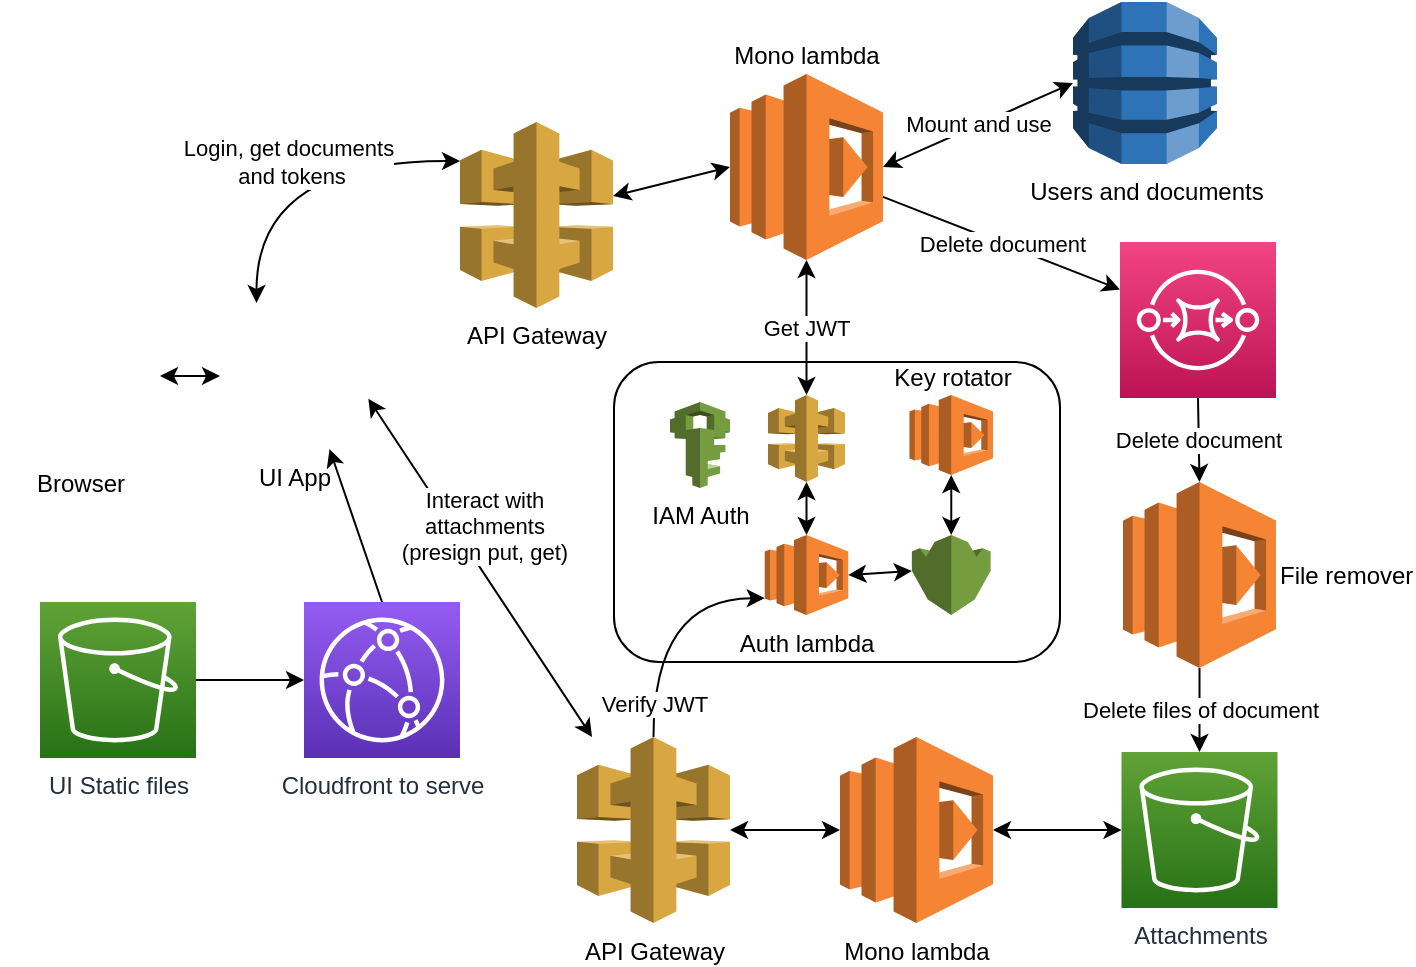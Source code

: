 <mxfile version="14.2.3" type="device"><diagram id="4nD24kyhNnZfybOpgB32" name="Page-1"><mxGraphModel dx="655" dy="360" grid="1" gridSize="10" guides="1" tooltips="1" connect="1" arrows="1" fold="1" page="1" pageScale="1" pageWidth="1169" pageHeight="827" math="0" shadow="0"><root><mxCell id="0"/><mxCell id="1" parent="0"/><mxCell id="bThmeE2XEwV2gDHUvzQi-59" value="" style="rounded=1;whiteSpace=wrap;html=1;align=center;fillColor=none;" vertex="1" parent="1"><mxGeometry x="317" y="200" width="223" height="150" as="geometry"/></mxCell><mxCell id="bThmeE2XEwV2gDHUvzQi-26" value="Mount and use" style="edgeStyle=none;rounded=0;orthogonalLoop=1;jettySize=auto;html=1;startArrow=classic;startFill=1;exitX=1;exitY=0.5;exitDx=0;exitDy=0;exitPerimeter=0;entryX=0;entryY=0.5;entryDx=0;entryDy=0;entryPerimeter=0;" edge="1" parent="1" source="bThmeE2XEwV2gDHUvzQi-2" target="bThmeE2XEwV2gDHUvzQi-29"><mxGeometry relative="1" as="geometry"><mxPoint x="550" y="191.5" as="targetPoint"/></mxGeometry></mxCell><mxCell id="bThmeE2XEwV2gDHUvzQi-47" value="Get JWT" style="rounded=0;orthogonalLoop=1;jettySize=auto;html=1;startArrow=classic;startFill=1;" edge="1" parent="1" source="bThmeE2XEwV2gDHUvzQi-2" target="bThmeE2XEwV2gDHUvzQi-55"><mxGeometry relative="1" as="geometry"/></mxCell><mxCell id="bThmeE2XEwV2gDHUvzQi-2" value="Mono lambda" style="outlineConnect=0;dashed=0;verticalLabelPosition=top;verticalAlign=bottom;align=center;html=1;shape=mxgraph.aws3.lambda;fillColor=#F58534;gradientColor=none;labelPosition=center;" vertex="1" parent="1"><mxGeometry x="375" y="56" width="76.5" height="93" as="geometry"/></mxCell><mxCell id="bThmeE2XEwV2gDHUvzQi-4" style="rounded=0;orthogonalLoop=1;jettySize=auto;html=1;entryX=0;entryY=0.5;entryDx=0;entryDy=0;entryPerimeter=0;startArrow=classic;startFill=1;" edge="1" parent="1" source="bThmeE2XEwV2gDHUvzQi-3" target="bThmeE2XEwV2gDHUvzQi-2"><mxGeometry relative="1" as="geometry"/></mxCell><mxCell id="bThmeE2XEwV2gDHUvzQi-7" style="edgeStyle=none;rounded=0;orthogonalLoop=1;jettySize=auto;html=1;entryX=1;entryY=0.5;entryDx=0;entryDy=0;startArrow=classic;startFill=1;exitX=0;exitY=0.5;exitDx=0;exitDy=0;" edge="1" parent="1" source="bThmeE2XEwV2gDHUvzQi-37" target="bThmeE2XEwV2gDHUvzQi-36"><mxGeometry relative="1" as="geometry"/></mxCell><mxCell id="bThmeE2XEwV2gDHUvzQi-3" value="API Gateway" style="outlineConnect=0;dashed=0;verticalLabelPosition=bottom;verticalAlign=top;align=center;html=1;shape=mxgraph.aws3.api_gateway;fillColor=#D9A741;gradientColor=none;" vertex="1" parent="1"><mxGeometry x="240" y="80" width="76.5" height="93" as="geometry"/></mxCell><mxCell id="bThmeE2XEwV2gDHUvzQi-19" value="Attachments" style="points=[[0,0,0],[0.25,0,0],[0.5,0,0],[0.75,0,0],[1,0,0],[0,1,0],[0.25,1,0],[0.5,1,0],[0.75,1,0],[1,1,0],[0,0.25,0],[0,0.5,0],[0,0.75,0],[1,0.25,0],[1,0.5,0],[1,0.75,0]];outlineConnect=0;fontColor=#232F3E;gradientColor=#60A337;gradientDirection=north;fillColor=#277116;strokeColor=#ffffff;dashed=0;verticalLabelPosition=bottom;verticalAlign=top;align=center;html=1;fontSize=12;fontStyle=0;aspect=fixed;shape=mxgraph.aws4.resourceIcon;resIcon=mxgraph.aws4.s3;" vertex="1" parent="1"><mxGeometry x="570.75" y="395" width="78" height="78" as="geometry"/></mxCell><mxCell id="bThmeE2XEwV2gDHUvzQi-29" value="Users and documents" style="outlineConnect=0;dashed=0;verticalLabelPosition=bottom;verticalAlign=top;align=center;html=1;shape=mxgraph.aws3.dynamo_db;fillColor=#2E73B8;gradientColor=none;" vertex="1" parent="1"><mxGeometry x="546.5" y="20" width="72" height="81" as="geometry"/></mxCell><mxCell id="bThmeE2XEwV2gDHUvzQi-32" value="Cloudfront to serve" style="points=[[0,0,0],[0.25,0,0],[0.5,0,0],[0.75,0,0],[1,0,0],[0,1,0],[0.25,1,0],[0.5,1,0],[0.75,1,0],[1,1,0],[0,0.25,0],[0,0.5,0],[0,0.75,0],[1,0.25,0],[1,0.5,0],[1,0.75,0]];outlineConnect=0;fontColor=#232F3E;gradientColor=#945DF2;gradientDirection=north;fillColor=#5A30B5;strokeColor=#ffffff;dashed=0;verticalLabelPosition=bottom;verticalAlign=top;align=center;html=1;fontSize=12;fontStyle=0;aspect=fixed;shape=mxgraph.aws4.resourceIcon;resIcon=mxgraph.aws4.cloudfront;" vertex="1" parent="1"><mxGeometry x="162" y="320" width="78" height="78" as="geometry"/></mxCell><mxCell id="bThmeE2XEwV2gDHUvzQi-33" value="UI Static files" style="points=[[0,0,0],[0.25,0,0],[0.5,0,0],[0.75,0,0],[1,0,0],[0,1,0],[0.25,1,0],[0.5,1,0],[0.75,1,0],[1,1,0],[0,0.25,0],[0,0.5,0],[0,0.75,0],[1,0.25,0],[1,0.5,0],[1,0.75,0]];outlineConnect=0;fontColor=#232F3E;gradientColor=#60A337;gradientDirection=north;fillColor=#277116;strokeColor=#ffffff;dashed=0;verticalLabelPosition=bottom;verticalAlign=top;align=center;html=1;fontSize=12;fontStyle=0;aspect=fixed;shape=mxgraph.aws4.resourceIcon;resIcon=mxgraph.aws4.s3;" vertex="1" parent="1"><mxGeometry x="30" y="320" width="78" height="78" as="geometry"/></mxCell><mxCell id="bThmeE2XEwV2gDHUvzQi-36" value="Browser" style="shape=image;html=1;verticalAlign=top;verticalLabelPosition=bottom;labelBackgroundColor=#ffffff;imageAspect=0;aspect=fixed;image=https://cdn1.iconfinder.com/data/icons/all_google_icons_symbols_by_carlosjj-du/128/chromium.png;align=center;" vertex="1" parent="1"><mxGeometry x="10" y="167" width="80" height="80" as="geometry"/></mxCell><mxCell id="bThmeE2XEwV2gDHUvzQi-37" value="UI App" style="shape=image;html=1;verticalAlign=top;verticalLabelPosition=bottom;labelBackgroundColor=#ffffff;imageAspect=0;aspect=fixed;image=https://cdn4.iconfinder.com/data/icons/logos-and-brands/512/367_Vuejs_logo-128.png;align=center;" vertex="1" parent="1"><mxGeometry x="120" y="170.5" width="73" height="73" as="geometry"/></mxCell><mxCell id="bThmeE2XEwV2gDHUvzQi-38" value="Login, get documents&lt;br&gt;&amp;nbsp;and&amp;nbsp;tokens" style="rounded=0;orthogonalLoop=1;jettySize=auto;html=1;edgeStyle=orthogonalEdgeStyle;curved=1;exitX=0.25;exitY=0;exitDx=0;exitDy=0;entryX=0;entryY=0.21;entryDx=0;entryDy=0;entryPerimeter=0;startArrow=classic;startFill=1;" edge="1" parent="1" source="bThmeE2XEwV2gDHUvzQi-37" target="bThmeE2XEwV2gDHUvzQi-3"><mxGeometry relative="1" as="geometry"><mxPoint x="120" y="126.08" as="sourcePoint"/><mxPoint x="178.5" y="126.08" as="targetPoint"/></mxGeometry></mxCell><mxCell id="bThmeE2XEwV2gDHUvzQi-39" style="rounded=0;orthogonalLoop=1;jettySize=auto;html=1;entryX=0.75;entryY=1;entryDx=0;entryDy=0;exitX=0.5;exitY=0;exitDx=0;exitDy=0;exitPerimeter=0;" edge="1" parent="1" source="bThmeE2XEwV2gDHUvzQi-32" target="bThmeE2XEwV2gDHUvzQi-37"><mxGeometry relative="1" as="geometry"><mxPoint x="240" y="270" as="sourcePoint"/><mxPoint x="298.5" y="270" as="targetPoint"/></mxGeometry></mxCell><mxCell id="bThmeE2XEwV2gDHUvzQi-40" style="rounded=0;orthogonalLoop=1;jettySize=auto;html=1;entryX=0;entryY=0.5;entryDx=0;entryDy=0;exitX=1;exitY=0.5;exitDx=0;exitDy=0;exitPerimeter=0;entryPerimeter=0;" edge="1" parent="1" source="bThmeE2XEwV2gDHUvzQi-33" target="bThmeE2XEwV2gDHUvzQi-32"><mxGeometry relative="1" as="geometry"><mxPoint x="211.0" y="330" as="sourcePoint"/><mxPoint x="184.75" y="253.5" as="targetPoint"/></mxGeometry></mxCell><mxCell id="bThmeE2XEwV2gDHUvzQi-41" value="API Gateway" style="outlineConnect=0;dashed=0;verticalLabelPosition=bottom;verticalAlign=top;align=center;html=1;shape=mxgraph.aws3.api_gateway;fillColor=#D9A741;gradientColor=none;" vertex="1" parent="1"><mxGeometry x="298.5" y="387.5" width="76.5" height="93" as="geometry"/></mxCell><mxCell id="bThmeE2XEwV2gDHUvzQi-42" value="Mono lambda" style="outlineConnect=0;dashed=0;verticalLabelPosition=bottom;verticalAlign=top;align=center;html=1;shape=mxgraph.aws3.lambda;fillColor=#F58534;gradientColor=none;labelPosition=center;" vertex="1" parent="1"><mxGeometry x="430" y="387.5" width="76.5" height="93" as="geometry"/></mxCell><mxCell id="bThmeE2XEwV2gDHUvzQi-44" value="Auth lambda" style="outlineConnect=0;dashed=0;verticalLabelPosition=bottom;verticalAlign=top;align=center;html=1;shape=mxgraph.aws3.lambda;fillColor=#F58534;gradientColor=none;labelPosition=center;" vertex="1" parent="1"><mxGeometry x="392.38" y="286.5" width="41.75" height="40" as="geometry"/></mxCell><mxCell id="bThmeE2XEwV2gDHUvzQi-45" value="File remover" style="outlineConnect=0;dashed=0;verticalLabelPosition=middle;verticalAlign=middle;align=left;html=1;shape=mxgraph.aws3.lambda;fillColor=#F58534;gradientColor=none;labelPosition=right;" vertex="1" parent="1"><mxGeometry x="571.5" y="260" width="76.5" height="93" as="geometry"/></mxCell><mxCell id="bThmeE2XEwV2gDHUvzQi-46" value="" style="points=[[0,0,0],[0.25,0,0],[0.5,0,0],[0.75,0,0],[1,0,0],[0,1,0],[0.25,1,0],[0.5,1,0],[0.75,1,0],[1,1,0],[0,0.25,0],[0,0.5,0],[0,0.75,0],[1,0.25,0],[1,0.5,0],[1,0.75,0]];outlineConnect=0;fontColor=#232F3E;gradientColor=#F34482;gradientDirection=north;fillColor=#BC1356;strokeColor=#ffffff;dashed=0;verticalLabelPosition=bottom;verticalAlign=top;align=center;html=1;fontSize=12;fontStyle=0;aspect=fixed;shape=mxgraph.aws4.resourceIcon;resIcon=mxgraph.aws4.sqs;" vertex="1" parent="1"><mxGeometry x="570" y="140" width="78" height="78" as="geometry"/></mxCell><mxCell id="bThmeE2XEwV2gDHUvzQi-48" value="Interact with &lt;br&gt;attachments&lt;br&gt;(presign put, get)" style="rounded=0;orthogonalLoop=1;jettySize=auto;html=1;startArrow=classic;startFill=1;exitX=1.016;exitY=0.655;exitDx=0;exitDy=0;exitPerimeter=0;" edge="1" parent="1" source="bThmeE2XEwV2gDHUvzQi-37" target="bThmeE2XEwV2gDHUvzQi-41"><mxGeometry x="-0.157" y="13" relative="1" as="geometry"><mxPoint x="423.25" y="183" as="sourcePoint"/><mxPoint x="423.25" y="230" as="targetPoint"/><mxPoint as="offset"/></mxGeometry></mxCell><mxCell id="bThmeE2XEwV2gDHUvzQi-50" value="Verify JWT" style="rounded=0;orthogonalLoop=1;jettySize=auto;html=1;startArrow=classic;startFill=1;exitX=0;exitY=0.79;exitDx=0;exitDy=0;exitPerimeter=0;edgeStyle=orthogonalEdgeStyle;curved=1;endArrow=none;endFill=0;" edge="1" parent="1" source="bThmeE2XEwV2gDHUvzQi-44" target="bThmeE2XEwV2gDHUvzQi-41"><mxGeometry x="0.737" relative="1" as="geometry"><mxPoint x="204.168" y="228.315" as="sourcePoint"/><mxPoint x="311.518" y="370" as="targetPoint"/><mxPoint as="offset"/></mxGeometry></mxCell><mxCell id="bThmeE2XEwV2gDHUvzQi-51" style="rounded=0;orthogonalLoop=1;jettySize=auto;html=1;entryX=0;entryY=0.5;entryDx=0;entryDy=0;entryPerimeter=0;startArrow=classic;startFill=1;" edge="1" parent="1" source="bThmeE2XEwV2gDHUvzQi-41" target="bThmeE2XEwV2gDHUvzQi-42"><mxGeometry relative="1" as="geometry"><mxPoint x="326.5" y="136.5" as="sourcePoint"/><mxPoint x="385" y="136.5" as="targetPoint"/></mxGeometry></mxCell><mxCell id="bThmeE2XEwV2gDHUvzQi-52" style="rounded=0;orthogonalLoop=1;jettySize=auto;html=1;entryX=0;entryY=0.5;entryDx=0;entryDy=0;entryPerimeter=0;startArrow=classic;startFill=1;exitX=1;exitY=0.5;exitDx=0;exitDy=0;exitPerimeter=0;" edge="1" parent="1" source="bThmeE2XEwV2gDHUvzQi-42" target="bThmeE2XEwV2gDHUvzQi-19"><mxGeometry relative="1" as="geometry"><mxPoint x="530" y="422" as="sourcePoint"/><mxPoint x="600" y="433.97" as="targetPoint"/></mxGeometry></mxCell><mxCell id="bThmeE2XEwV2gDHUvzQi-54" value="IAM Auth" style="outlineConnect=0;dashed=0;verticalLabelPosition=bottom;verticalAlign=top;align=center;html=1;shape=mxgraph.aws3.iam;fillColor=#759C3E;gradientColor=none;" vertex="1" parent="1"><mxGeometry x="345" y="220" width="30" height="43" as="geometry"/></mxCell><mxCell id="bThmeE2XEwV2gDHUvzQi-55" value="" style="outlineConnect=0;dashed=0;verticalLabelPosition=bottom;verticalAlign=top;align=center;html=1;shape=mxgraph.aws3.api_gateway;fillColor=#D9A741;gradientColor=none;" vertex="1" parent="1"><mxGeometry x="394" y="216.5" width="38.5" height="43.5" as="geometry"/></mxCell><mxCell id="bThmeE2XEwV2gDHUvzQi-64" style="rounded=0;orthogonalLoop=1;jettySize=auto;html=1;startArrow=classic;startFill=1;exitX=0.5;exitY=1;exitDx=0;exitDy=0;exitPerimeter=0;" edge="1" parent="1" source="bThmeE2XEwV2gDHUvzQi-55" target="bThmeE2XEwV2gDHUvzQi-44"><mxGeometry relative="1" as="geometry"><mxPoint x="326.5" y="127.012" as="sourcePoint"/><mxPoint x="385" y="112.5" as="targetPoint"/></mxGeometry></mxCell><mxCell id="bThmeE2XEwV2gDHUvzQi-66" value="Delete document" style="rounded=0;orthogonalLoop=1;jettySize=auto;html=1;startArrow=classic;startFill=1;endArrow=none;endFill=0;" edge="1" parent="1" source="bThmeE2XEwV2gDHUvzQi-46" target="bThmeE2XEwV2gDHUvzQi-2"><mxGeometry relative="1" as="geometry"><mxPoint x="558.5" y="143" as="sourcePoint"/><mxPoint x="500" y="167" as="targetPoint"/></mxGeometry></mxCell><mxCell id="bThmeE2XEwV2gDHUvzQi-67" value="Delete document" style="rounded=0;orthogonalLoop=1;jettySize=auto;html=1;startArrow=classic;startFill=1;endArrow=none;endFill=0;exitX=0.5;exitY=0;exitDx=0;exitDy=0;exitPerimeter=0;entryX=0.5;entryY=1;entryDx=0;entryDy=0;entryPerimeter=0;" edge="1" parent="1" source="bThmeE2XEwV2gDHUvzQi-45" target="bThmeE2XEwV2gDHUvzQi-46"><mxGeometry relative="1" as="geometry"><mxPoint x="584.5" y="222.256" as="sourcePoint"/><mxPoint x="466" y="170.497" as="targetPoint"/></mxGeometry></mxCell><mxCell id="bThmeE2XEwV2gDHUvzQi-68" value="Delete files of document" style="rounded=0;orthogonalLoop=1;jettySize=auto;html=1;startArrow=classic;startFill=1;endArrow=none;endFill=0;exitX=0.5;exitY=0;exitDx=0;exitDy=0;exitPerimeter=0;entryX=0.5;entryY=1;entryDx=0;entryDy=0;entryPerimeter=0;" edge="1" parent="1" source="bThmeE2XEwV2gDHUvzQi-19" target="bThmeE2XEwV2gDHUvzQi-45"><mxGeometry relative="1" as="geometry"><mxPoint x="619.75" y="270" as="sourcePoint"/><mxPoint x="619" y="228" as="targetPoint"/></mxGeometry></mxCell><mxCell id="bThmeE2XEwV2gDHUvzQi-71" value="Key rotator" style="outlineConnect=0;dashed=0;verticalLabelPosition=top;verticalAlign=bottom;align=center;html=1;shape=mxgraph.aws3.lambda;fillColor=#F58534;gradientColor=none;labelPosition=center;" vertex="1" parent="1"><mxGeometry x="464.75" y="216.5" width="41.75" height="40" as="geometry"/></mxCell><mxCell id="bThmeE2XEwV2gDHUvzQi-74" value="" style="outlineConnect=0;dashed=0;verticalLabelPosition=bottom;verticalAlign=top;align=center;html=1;shape=mxgraph.aws3.kms;fillColor=#759C3E;gradientColor=none;" vertex="1" parent="1"><mxGeometry x="465.94" y="286.5" width="39.38" height="40" as="geometry"/></mxCell><mxCell id="bThmeE2XEwV2gDHUvzQi-75" style="rounded=0;orthogonalLoop=1;jettySize=auto;html=1;startArrow=classic;startFill=1;entryX=0.5;entryY=0;entryDx=0;entryDy=0;entryPerimeter=0;" edge="1" parent="1" source="bThmeE2XEwV2gDHUvzQi-71" target="bThmeE2XEwV2gDHUvzQi-74"><mxGeometry relative="1" as="geometry"><mxPoint x="423.25" y="270" as="sourcePoint"/><mxPoint x="423.253" y="296.5" as="targetPoint"/></mxGeometry></mxCell><mxCell id="bThmeE2XEwV2gDHUvzQi-76" style="rounded=0;orthogonalLoop=1;jettySize=auto;html=1;startArrow=classic;startFill=1;exitX=1;exitY=0.5;exitDx=0;exitDy=0;exitPerimeter=0;entryX=0;entryY=0.45;entryDx=0;entryDy=0;entryPerimeter=0;" edge="1" parent="1" source="bThmeE2XEwV2gDHUvzQi-44" target="bThmeE2XEwV2gDHUvzQi-74"><mxGeometry relative="1" as="geometry"><mxPoint x="495.627" y="266.5" as="sourcePoint"/><mxPoint x="470" y="304" as="targetPoint"/></mxGeometry></mxCell></root></mxGraphModel></diagram></mxfile>
